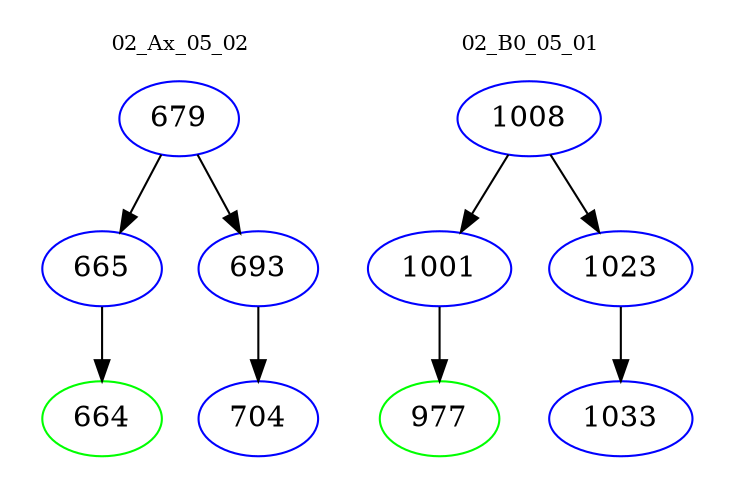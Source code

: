 digraph{
subgraph cluster_0 {
color = white
label = "02_Ax_05_02";
fontsize=10;
T0_679 [label="679", color="blue"]
T0_679 -> T0_665 [color="black"]
T0_665 [label="665", color="blue"]
T0_665 -> T0_664 [color="black"]
T0_664 [label="664", color="green"]
T0_679 -> T0_693 [color="black"]
T0_693 [label="693", color="blue"]
T0_693 -> T0_704 [color="black"]
T0_704 [label="704", color="blue"]
}
subgraph cluster_1 {
color = white
label = "02_B0_05_01";
fontsize=10;
T1_1008 [label="1008", color="blue"]
T1_1008 -> T1_1001 [color="black"]
T1_1001 [label="1001", color="blue"]
T1_1001 -> T1_977 [color="black"]
T1_977 [label="977", color="green"]
T1_1008 -> T1_1023 [color="black"]
T1_1023 [label="1023", color="blue"]
T1_1023 -> T1_1033 [color="black"]
T1_1033 [label="1033", color="blue"]
}
}
